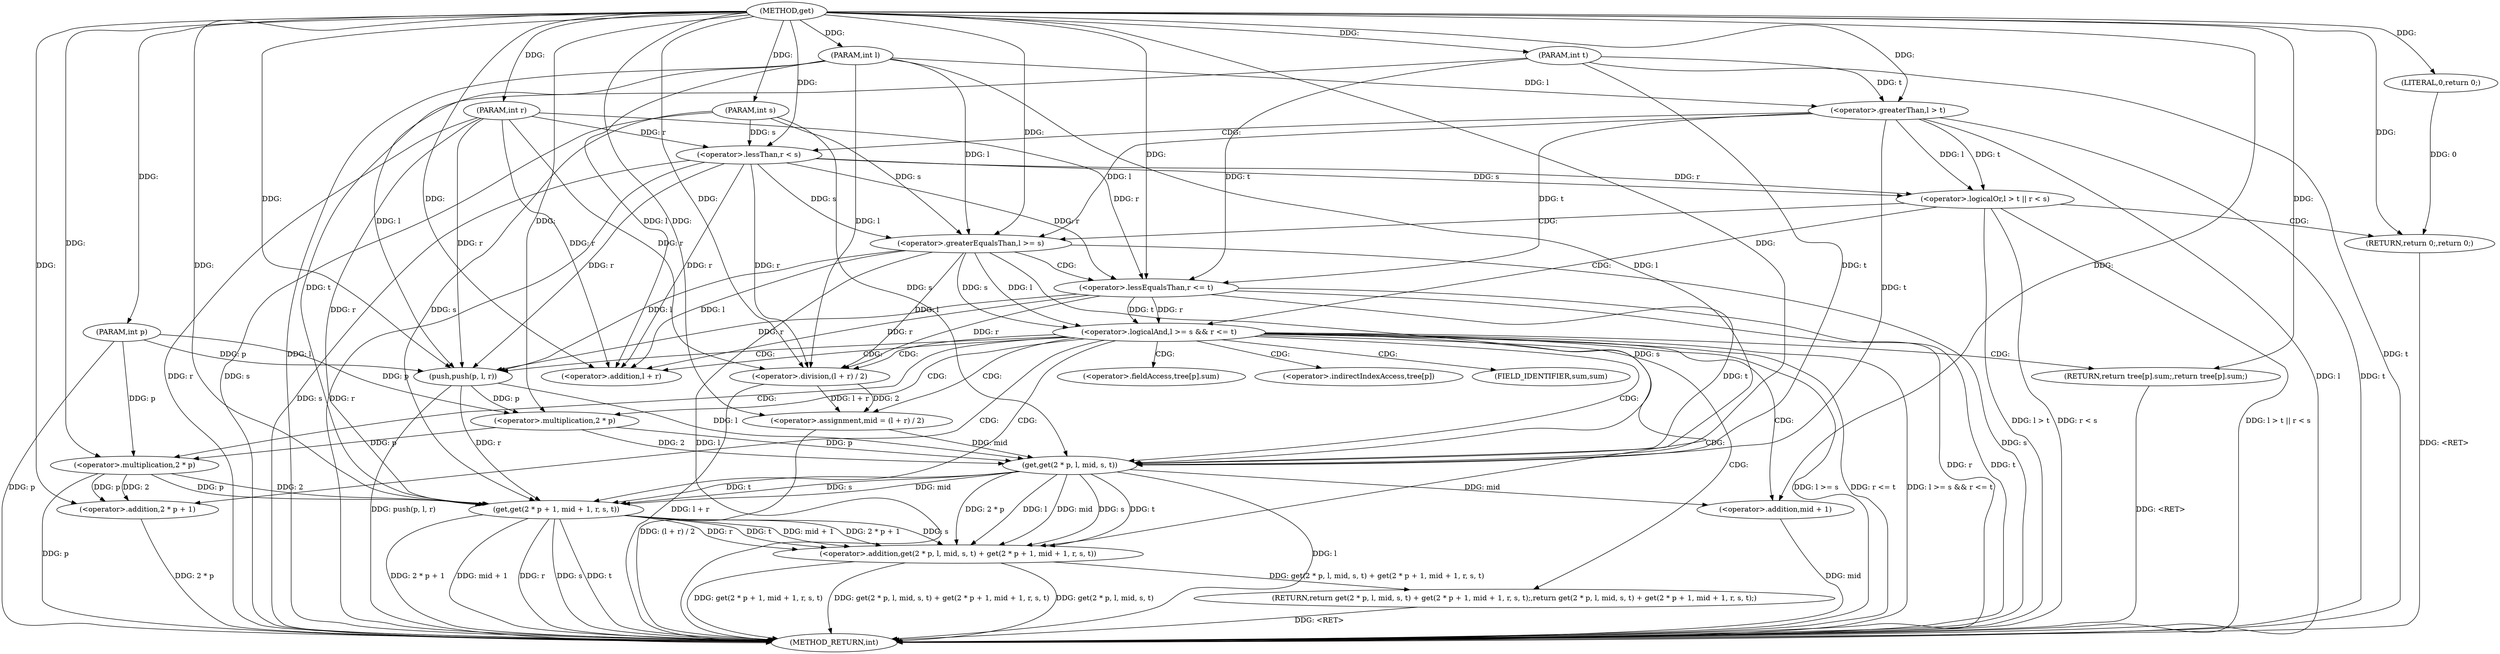 digraph "get" {  
"1000277" [label = "(METHOD,get)" ]
"1000342" [label = "(METHOD_RETURN,int)" ]
"1000278" [label = "(PARAM,int p)" ]
"1000279" [label = "(PARAM,int l)" ]
"1000280" [label = "(PARAM,int r)" ]
"1000281" [label = "(PARAM,int s)" ]
"1000282" [label = "(PARAM,int t)" ]
"1000309" [label = "(<operator>.assignment,mid = (l + r) / 2)" ]
"1000316" [label = "(push,push(p, l, r))" ]
"1000320" [label = "(RETURN,return get(2 * p, l, mid, s, t) + get(2 * p + 1, mid + 1, r, s, t);,return get(2 * p, l, mid, s, t) + get(2 * p + 1, mid + 1, r, s, t);)" ]
"1000285" [label = "(<operator>.logicalOr,l > t || r < s)" ]
"1000292" [label = "(RETURN,return 0;,return 0;)" ]
"1000295" [label = "(<operator>.logicalAnd,l >= s && r <= t)" ]
"1000302" [label = "(RETURN,return tree[p].sum;,return tree[p].sum;)" ]
"1000321" [label = "(<operator>.addition,get(2 * p, l, mid, s, t) + get(2 * p + 1, mid + 1, r, s, t))" ]
"1000293" [label = "(LITERAL,0,return 0;)" ]
"1000311" [label = "(<operator>.division,(l + r) / 2)" ]
"1000286" [label = "(<operator>.greaterThan,l > t)" ]
"1000289" [label = "(<operator>.lessThan,r < s)" ]
"1000296" [label = "(<operator>.greaterEqualsThan,l >= s)" ]
"1000299" [label = "(<operator>.lessEqualsThan,r <= t)" ]
"1000312" [label = "(<operator>.addition,l + r)" ]
"1000322" [label = "(get,get(2 * p, l, mid, s, t))" ]
"1000330" [label = "(get,get(2 * p + 1, mid + 1, r, s, t))" ]
"1000323" [label = "(<operator>.multiplication,2 * p)" ]
"1000331" [label = "(<operator>.addition,2 * p + 1)" ]
"1000336" [label = "(<operator>.addition,mid + 1)" ]
"1000332" [label = "(<operator>.multiplication,2 * p)" ]
"1000303" [label = "(<operator>.fieldAccess,tree[p].sum)" ]
"1000304" [label = "(<operator>.indirectIndexAccess,tree[p])" ]
"1000307" [label = "(FIELD_IDENTIFIER,sum,sum)" ]
  "1000320" -> "1000342"  [ label = "DDG: <RET>"] 
  "1000302" -> "1000342"  [ label = "DDG: <RET>"] 
  "1000292" -> "1000342"  [ label = "DDG: <RET>"] 
  "1000278" -> "1000342"  [ label = "DDG: p"] 
  "1000279" -> "1000342"  [ label = "DDG: l"] 
  "1000280" -> "1000342"  [ label = "DDG: r"] 
  "1000281" -> "1000342"  [ label = "DDG: s"] 
  "1000282" -> "1000342"  [ label = "DDG: t"] 
  "1000286" -> "1000342"  [ label = "DDG: l"] 
  "1000286" -> "1000342"  [ label = "DDG: t"] 
  "1000285" -> "1000342"  [ label = "DDG: l > t"] 
  "1000289" -> "1000342"  [ label = "DDG: r"] 
  "1000289" -> "1000342"  [ label = "DDG: s"] 
  "1000285" -> "1000342"  [ label = "DDG: r < s"] 
  "1000285" -> "1000342"  [ label = "DDG: l > t || r < s"] 
  "1000296" -> "1000342"  [ label = "DDG: l"] 
  "1000296" -> "1000342"  [ label = "DDG: s"] 
  "1000295" -> "1000342"  [ label = "DDG: l >= s"] 
  "1000299" -> "1000342"  [ label = "DDG: r"] 
  "1000299" -> "1000342"  [ label = "DDG: t"] 
  "1000295" -> "1000342"  [ label = "DDG: r <= t"] 
  "1000295" -> "1000342"  [ label = "DDG: l >= s && r <= t"] 
  "1000311" -> "1000342"  [ label = "DDG: l + r"] 
  "1000309" -> "1000342"  [ label = "DDG: (l + r) / 2"] 
  "1000316" -> "1000342"  [ label = "DDG: push(p, l, r)"] 
  "1000322" -> "1000342"  [ label = "DDG: l"] 
  "1000321" -> "1000342"  [ label = "DDG: get(2 * p, l, mid, s, t)"] 
  "1000332" -> "1000342"  [ label = "DDG: p"] 
  "1000331" -> "1000342"  [ label = "DDG: 2 * p"] 
  "1000330" -> "1000342"  [ label = "DDG: 2 * p + 1"] 
  "1000336" -> "1000342"  [ label = "DDG: mid"] 
  "1000330" -> "1000342"  [ label = "DDG: mid + 1"] 
  "1000330" -> "1000342"  [ label = "DDG: r"] 
  "1000330" -> "1000342"  [ label = "DDG: s"] 
  "1000330" -> "1000342"  [ label = "DDG: t"] 
  "1000321" -> "1000342"  [ label = "DDG: get(2 * p + 1, mid + 1, r, s, t)"] 
  "1000321" -> "1000342"  [ label = "DDG: get(2 * p, l, mid, s, t) + get(2 * p + 1, mid + 1, r, s, t)"] 
  "1000277" -> "1000278"  [ label = "DDG: "] 
  "1000277" -> "1000279"  [ label = "DDG: "] 
  "1000277" -> "1000280"  [ label = "DDG: "] 
  "1000277" -> "1000281"  [ label = "DDG: "] 
  "1000277" -> "1000282"  [ label = "DDG: "] 
  "1000311" -> "1000309"  [ label = "DDG: l + r"] 
  "1000311" -> "1000309"  [ label = "DDG: 2"] 
  "1000321" -> "1000320"  [ label = "DDG: get(2 * p, l, mid, s, t) + get(2 * p + 1, mid + 1, r, s, t)"] 
  "1000293" -> "1000292"  [ label = "DDG: 0"] 
  "1000277" -> "1000292"  [ label = "DDG: "] 
  "1000277" -> "1000302"  [ label = "DDG: "] 
  "1000277" -> "1000309"  [ label = "DDG: "] 
  "1000278" -> "1000316"  [ label = "DDG: p"] 
  "1000277" -> "1000316"  [ label = "DDG: "] 
  "1000279" -> "1000316"  [ label = "DDG: l"] 
  "1000296" -> "1000316"  [ label = "DDG: l"] 
  "1000280" -> "1000316"  [ label = "DDG: r"] 
  "1000289" -> "1000316"  [ label = "DDG: r"] 
  "1000299" -> "1000316"  [ label = "DDG: r"] 
  "1000322" -> "1000321"  [ label = "DDG: s"] 
  "1000322" -> "1000321"  [ label = "DDG: t"] 
  "1000322" -> "1000321"  [ label = "DDG: 2 * p"] 
  "1000322" -> "1000321"  [ label = "DDG: l"] 
  "1000322" -> "1000321"  [ label = "DDG: mid"] 
  "1000330" -> "1000321"  [ label = "DDG: t"] 
  "1000330" -> "1000321"  [ label = "DDG: mid + 1"] 
  "1000330" -> "1000321"  [ label = "DDG: 2 * p + 1"] 
  "1000330" -> "1000321"  [ label = "DDG: s"] 
  "1000330" -> "1000321"  [ label = "DDG: r"] 
  "1000286" -> "1000285"  [ label = "DDG: l"] 
  "1000286" -> "1000285"  [ label = "DDG: t"] 
  "1000289" -> "1000285"  [ label = "DDG: s"] 
  "1000289" -> "1000285"  [ label = "DDG: r"] 
  "1000277" -> "1000293"  [ label = "DDG: "] 
  "1000296" -> "1000295"  [ label = "DDG: l"] 
  "1000296" -> "1000295"  [ label = "DDG: s"] 
  "1000299" -> "1000295"  [ label = "DDG: r"] 
  "1000299" -> "1000295"  [ label = "DDG: t"] 
  "1000289" -> "1000311"  [ label = "DDG: r"] 
  "1000299" -> "1000311"  [ label = "DDG: r"] 
  "1000280" -> "1000311"  [ label = "DDG: r"] 
  "1000277" -> "1000311"  [ label = "DDG: "] 
  "1000296" -> "1000311"  [ label = "DDG: l"] 
  "1000279" -> "1000311"  [ label = "DDG: l"] 
  "1000279" -> "1000286"  [ label = "DDG: l"] 
  "1000277" -> "1000286"  [ label = "DDG: "] 
  "1000282" -> "1000286"  [ label = "DDG: t"] 
  "1000280" -> "1000289"  [ label = "DDG: r"] 
  "1000277" -> "1000289"  [ label = "DDG: "] 
  "1000281" -> "1000289"  [ label = "DDG: s"] 
  "1000286" -> "1000296"  [ label = "DDG: l"] 
  "1000279" -> "1000296"  [ label = "DDG: l"] 
  "1000277" -> "1000296"  [ label = "DDG: "] 
  "1000289" -> "1000296"  [ label = "DDG: s"] 
  "1000281" -> "1000296"  [ label = "DDG: s"] 
  "1000289" -> "1000299"  [ label = "DDG: r"] 
  "1000280" -> "1000299"  [ label = "DDG: r"] 
  "1000277" -> "1000299"  [ label = "DDG: "] 
  "1000286" -> "1000299"  [ label = "DDG: t"] 
  "1000282" -> "1000299"  [ label = "DDG: t"] 
  "1000296" -> "1000312"  [ label = "DDG: l"] 
  "1000279" -> "1000312"  [ label = "DDG: l"] 
  "1000277" -> "1000312"  [ label = "DDG: "] 
  "1000289" -> "1000312"  [ label = "DDG: r"] 
  "1000299" -> "1000312"  [ label = "DDG: r"] 
  "1000280" -> "1000312"  [ label = "DDG: r"] 
  "1000323" -> "1000322"  [ label = "DDG: 2"] 
  "1000323" -> "1000322"  [ label = "DDG: p"] 
  "1000296" -> "1000322"  [ label = "DDG: s"] 
  "1000281" -> "1000322"  [ label = "DDG: s"] 
  "1000277" -> "1000322"  [ label = "DDG: "] 
  "1000286" -> "1000322"  [ label = "DDG: t"] 
  "1000299" -> "1000322"  [ label = "DDG: t"] 
  "1000282" -> "1000322"  [ label = "DDG: t"] 
  "1000316" -> "1000322"  [ label = "DDG: l"] 
  "1000279" -> "1000322"  [ label = "DDG: l"] 
  "1000309" -> "1000322"  [ label = "DDG: mid"] 
  "1000332" -> "1000330"  [ label = "DDG: 2"] 
  "1000332" -> "1000330"  [ label = "DDG: p"] 
  "1000277" -> "1000330"  [ label = "DDG: "] 
  "1000322" -> "1000330"  [ label = "DDG: t"] 
  "1000282" -> "1000330"  [ label = "DDG: t"] 
  "1000322" -> "1000330"  [ label = "DDG: s"] 
  "1000281" -> "1000330"  [ label = "DDG: s"] 
  "1000316" -> "1000330"  [ label = "DDG: r"] 
  "1000280" -> "1000330"  [ label = "DDG: r"] 
  "1000322" -> "1000330"  [ label = "DDG: mid"] 
  "1000277" -> "1000323"  [ label = "DDG: "] 
  "1000316" -> "1000323"  [ label = "DDG: p"] 
  "1000278" -> "1000323"  [ label = "DDG: p"] 
  "1000332" -> "1000331"  [ label = "DDG: 2"] 
  "1000332" -> "1000331"  [ label = "DDG: p"] 
  "1000277" -> "1000331"  [ label = "DDG: "] 
  "1000322" -> "1000336"  [ label = "DDG: mid"] 
  "1000277" -> "1000336"  [ label = "DDG: "] 
  "1000277" -> "1000332"  [ label = "DDG: "] 
  "1000323" -> "1000332"  [ label = "DDG: p"] 
  "1000278" -> "1000332"  [ label = "DDG: p"] 
  "1000285" -> "1000296"  [ label = "CDG: "] 
  "1000285" -> "1000295"  [ label = "CDG: "] 
  "1000285" -> "1000292"  [ label = "CDG: "] 
  "1000295" -> "1000303"  [ label = "CDG: "] 
  "1000295" -> "1000332"  [ label = "CDG: "] 
  "1000295" -> "1000312"  [ label = "CDG: "] 
  "1000295" -> "1000307"  [ label = "CDG: "] 
  "1000295" -> "1000323"  [ label = "CDG: "] 
  "1000295" -> "1000302"  [ label = "CDG: "] 
  "1000295" -> "1000321"  [ label = "CDG: "] 
  "1000295" -> "1000309"  [ label = "CDG: "] 
  "1000295" -> "1000330"  [ label = "CDG: "] 
  "1000295" -> "1000316"  [ label = "CDG: "] 
  "1000295" -> "1000336"  [ label = "CDG: "] 
  "1000295" -> "1000331"  [ label = "CDG: "] 
  "1000295" -> "1000304"  [ label = "CDG: "] 
  "1000295" -> "1000311"  [ label = "CDG: "] 
  "1000295" -> "1000320"  [ label = "CDG: "] 
  "1000295" -> "1000322"  [ label = "CDG: "] 
  "1000286" -> "1000289"  [ label = "CDG: "] 
  "1000296" -> "1000299"  [ label = "CDG: "] 
}

